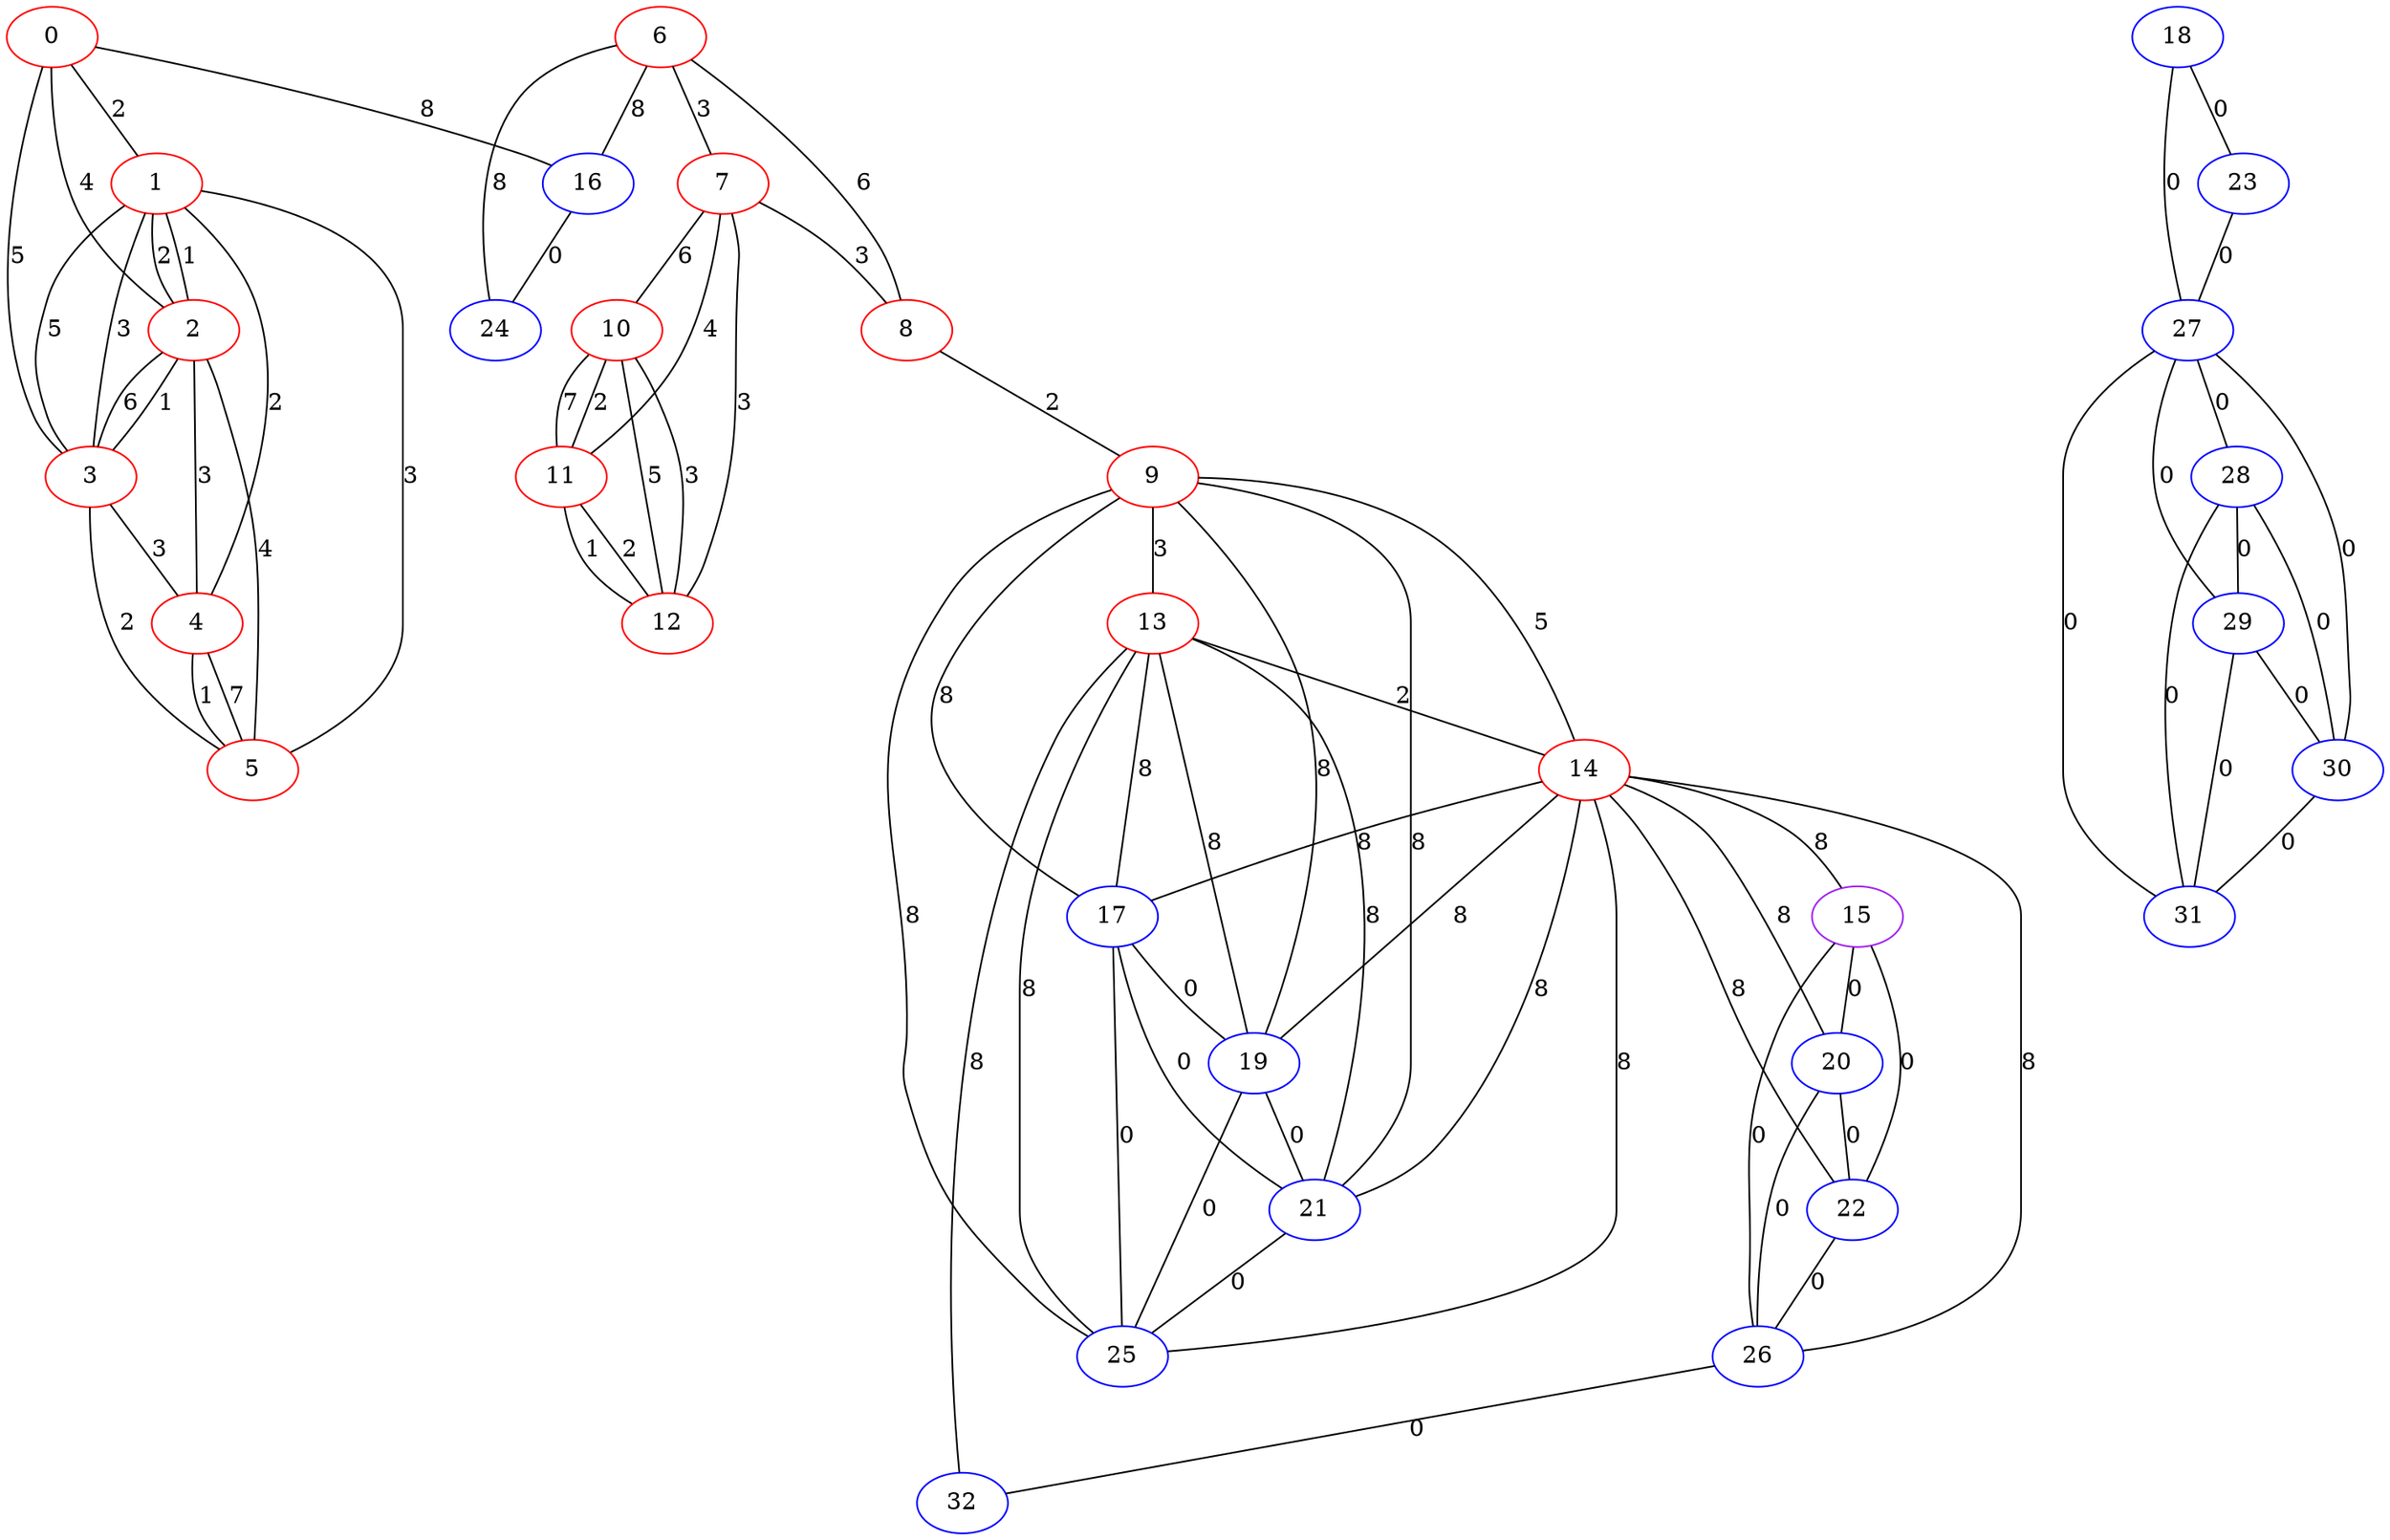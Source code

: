 graph "" {
0 [color=red, weight=1];
1 [color=red, weight=1];
2 [color=red, weight=1];
3 [color=red, weight=1];
4 [color=red, weight=1];
5 [color=red, weight=1];
6 [color=red, weight=1];
7 [color=red, weight=1];
8 [color=red, weight=1];
9 [color=red, weight=1];
10 [color=red, weight=1];
11 [color=red, weight=1];
12 [color=red, weight=1];
13 [color=red, weight=1];
14 [color=red, weight=1];
15 [color=purple, weight=4];
16 [color=blue, weight=3];
17 [color=blue, weight=3];
18 [color=blue, weight=3];
19 [color=blue, weight=3];
20 [color=blue, weight=3];
21 [color=blue, weight=3];
22 [color=blue, weight=3];
23 [color=blue, weight=3];
24 [color=blue, weight=3];
25 [color=blue, weight=3];
26 [color=blue, weight=3];
27 [color=blue, weight=3];
28 [color=blue, weight=3];
29 [color=blue, weight=3];
30 [color=blue, weight=3];
31 [color=blue, weight=3];
32 [color=blue, weight=3];
0 -- 16  [key=0, label=8];
0 -- 1  [key=0, label=2];
0 -- 2  [key=0, label=4];
0 -- 3  [key=0, label=5];
1 -- 2  [key=0, label=1];
1 -- 2  [key=1, label=2];
1 -- 3  [key=0, label=5];
1 -- 3  [key=1, label=3];
1 -- 4  [key=0, label=2];
1 -- 5  [key=0, label=3];
2 -- 3  [key=0, label=6];
2 -- 3  [key=1, label=1];
2 -- 4  [key=0, label=3];
2 -- 5  [key=0, label=4];
3 -- 4  [key=0, label=3];
3 -- 5  [key=0, label=2];
4 -- 5  [key=0, label=1];
4 -- 5  [key=1, label=7];
6 -- 8  [key=0, label=6];
6 -- 16  [key=0, label=8];
6 -- 24  [key=0, label=8];
6 -- 7  [key=0, label=3];
7 -- 8  [key=0, label=3];
7 -- 10  [key=0, label=6];
7 -- 11  [key=0, label=4];
7 -- 12  [key=0, label=3];
8 -- 9  [key=0, label=2];
9 -- 13  [key=0, label=3];
9 -- 14  [key=0, label=5];
9 -- 17  [key=0, label=8];
9 -- 19  [key=0, label=8];
9 -- 21  [key=0, label=8];
9 -- 25  [key=0, label=8];
10 -- 11  [key=0, label=7];
10 -- 11  [key=1, label=2];
10 -- 12  [key=0, label=5];
10 -- 12  [key=1, label=3];
11 -- 12  [key=0, label=2];
11 -- 12  [key=1, label=1];
13 -- 32  [key=0, label=8];
13 -- 14  [key=0, label=2];
13 -- 17  [key=0, label=8];
13 -- 19  [key=0, label=8];
13 -- 21  [key=0, label=8];
13 -- 25  [key=0, label=8];
14 -- 15  [key=0, label=8];
14 -- 17  [key=0, label=8];
14 -- 19  [key=0, label=8];
14 -- 20  [key=0, label=8];
14 -- 21  [key=0, label=8];
14 -- 22  [key=0, label=8];
14 -- 25  [key=0, label=8];
14 -- 26  [key=0, label=8];
15 -- 26  [key=0, label=0];
15 -- 20  [key=0, label=0];
15 -- 22  [key=0, label=0];
16 -- 24  [key=0, label=0];
17 -- 19  [key=0, label=0];
17 -- 21  [key=0, label=0];
17 -- 25  [key=0, label=0];
18 -- 27  [key=0, label=0];
18 -- 23  [key=0, label=0];
19 -- 21  [key=0, label=0];
19 -- 25  [key=0, label=0];
20 -- 26  [key=0, label=0];
20 -- 22  [key=0, label=0];
21 -- 25  [key=0, label=0];
22 -- 26  [key=0, label=0];
23 -- 27  [key=0, label=0];
26 -- 32  [key=0, label=0];
27 -- 28  [key=0, label=0];
27 -- 29  [key=0, label=0];
27 -- 30  [key=0, label=0];
27 -- 31  [key=0, label=0];
28 -- 29  [key=0, label=0];
28 -- 30  [key=0, label=0];
28 -- 31  [key=0, label=0];
29 -- 30  [key=0, label=0];
29 -- 31  [key=0, label=0];
30 -- 31  [key=0, label=0];
}
